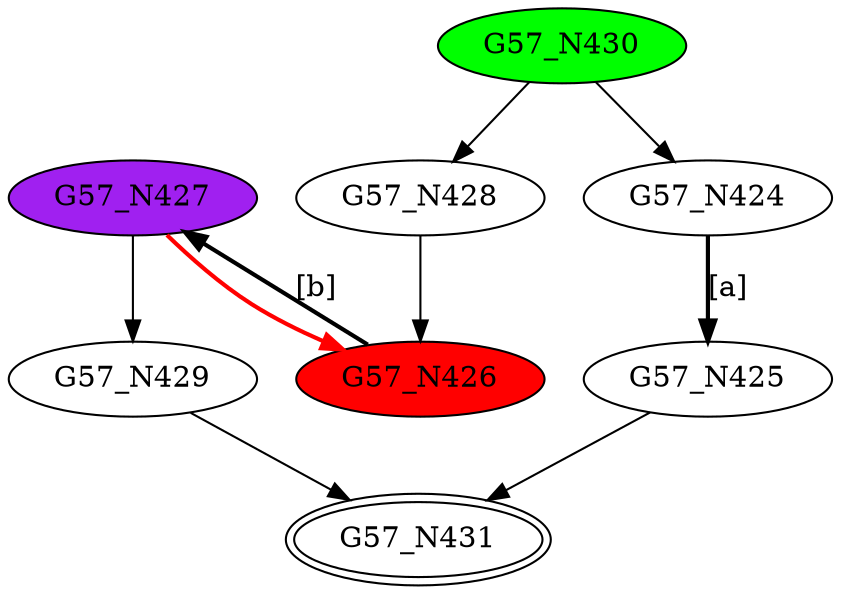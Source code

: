 digraph G57{
"G57_N424";
"G57_N425";
"G57_N426" [style=filled,fillcolor=red];
"G57_N427" [style=filled,fillcolor=purple];
"G57_N428";
"G57_N429";
"G57_N430" [style=filled,fillcolor=green];
"G57_N431" [peripheries=2];
"G57_N424"->"G57_N425" [style = bold, label = "[a]"];
"G57_N426"->"G57_N427" [style = bold, label = "[b]"];
"G57_N428"->"G57_N426";
"G57_N427"->"G57_N429";
"G57_N427"->"G57_N426" [color=red,style = bold, label = ""];
"G57_N430"->"G57_N424";
"G57_N430"->"G57_N428";
"G57_N429"->"G57_N431";
"G57_N425"->"G57_N431";
}

